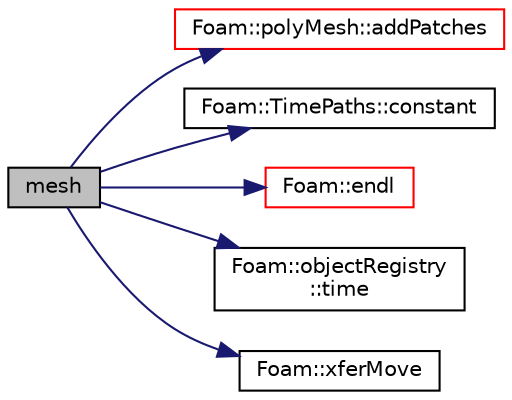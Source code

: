 digraph "mesh"
{
  bgcolor="transparent";
  edge [fontname="Helvetica",fontsize="10",labelfontname="Helvetica",labelfontsize="10"];
  node [fontname="Helvetica",fontsize="10",shape=record];
  rankdir="LR";
  Node1 [label="mesh",height=0.2,width=0.4,color="black", fillcolor="grey75", style="filled", fontcolor="black"];
  Node1 -> Node2 [color="midnightblue",fontsize="10",style="solid",fontname="Helvetica"];
  Node2 [label="Foam::polyMesh::addPatches",height=0.2,width=0.4,color="red",URL="$a01916.html#aa313cf2af77c173041552ecd8f4a8c69",tooltip="Add boundary patches. "];
  Node1 -> Node3 [color="midnightblue",fontsize="10",style="solid",fontname="Helvetica"];
  Node3 [label="Foam::TimePaths::constant",height=0.2,width=0.4,color="black",URL="$a02609.html#a5aa65a27a46ca75d80f0821d80606c04",tooltip="Return constant name. "];
  Node1 -> Node4 [color="midnightblue",fontsize="10",style="solid",fontname="Helvetica"];
  Node4 [label="Foam::endl",height=0.2,width=0.4,color="red",URL="$a10725.html#a2db8fe02a0d3909e9351bb4275b23ce4",tooltip="Add newline and flush stream. "];
  Node1 -> Node5 [color="midnightblue",fontsize="10",style="solid",fontname="Helvetica"];
  Node5 [label="Foam::objectRegistry\l::time",height=0.2,width=0.4,color="black",URL="$a01688.html#a48fcf6de2789aff6b430b5fc1a05693f",tooltip="Return time. "];
  Node1 -> Node6 [color="midnightblue",fontsize="10",style="solid",fontname="Helvetica"];
  Node6 [label="Foam::xferMove",height=0.2,width=0.4,color="black",URL="$a10725.html#ae3ad39ee5ad896e6d3c0f137ecd12abb",tooltip="Construct by transferring the contents of the arg. "];
}
